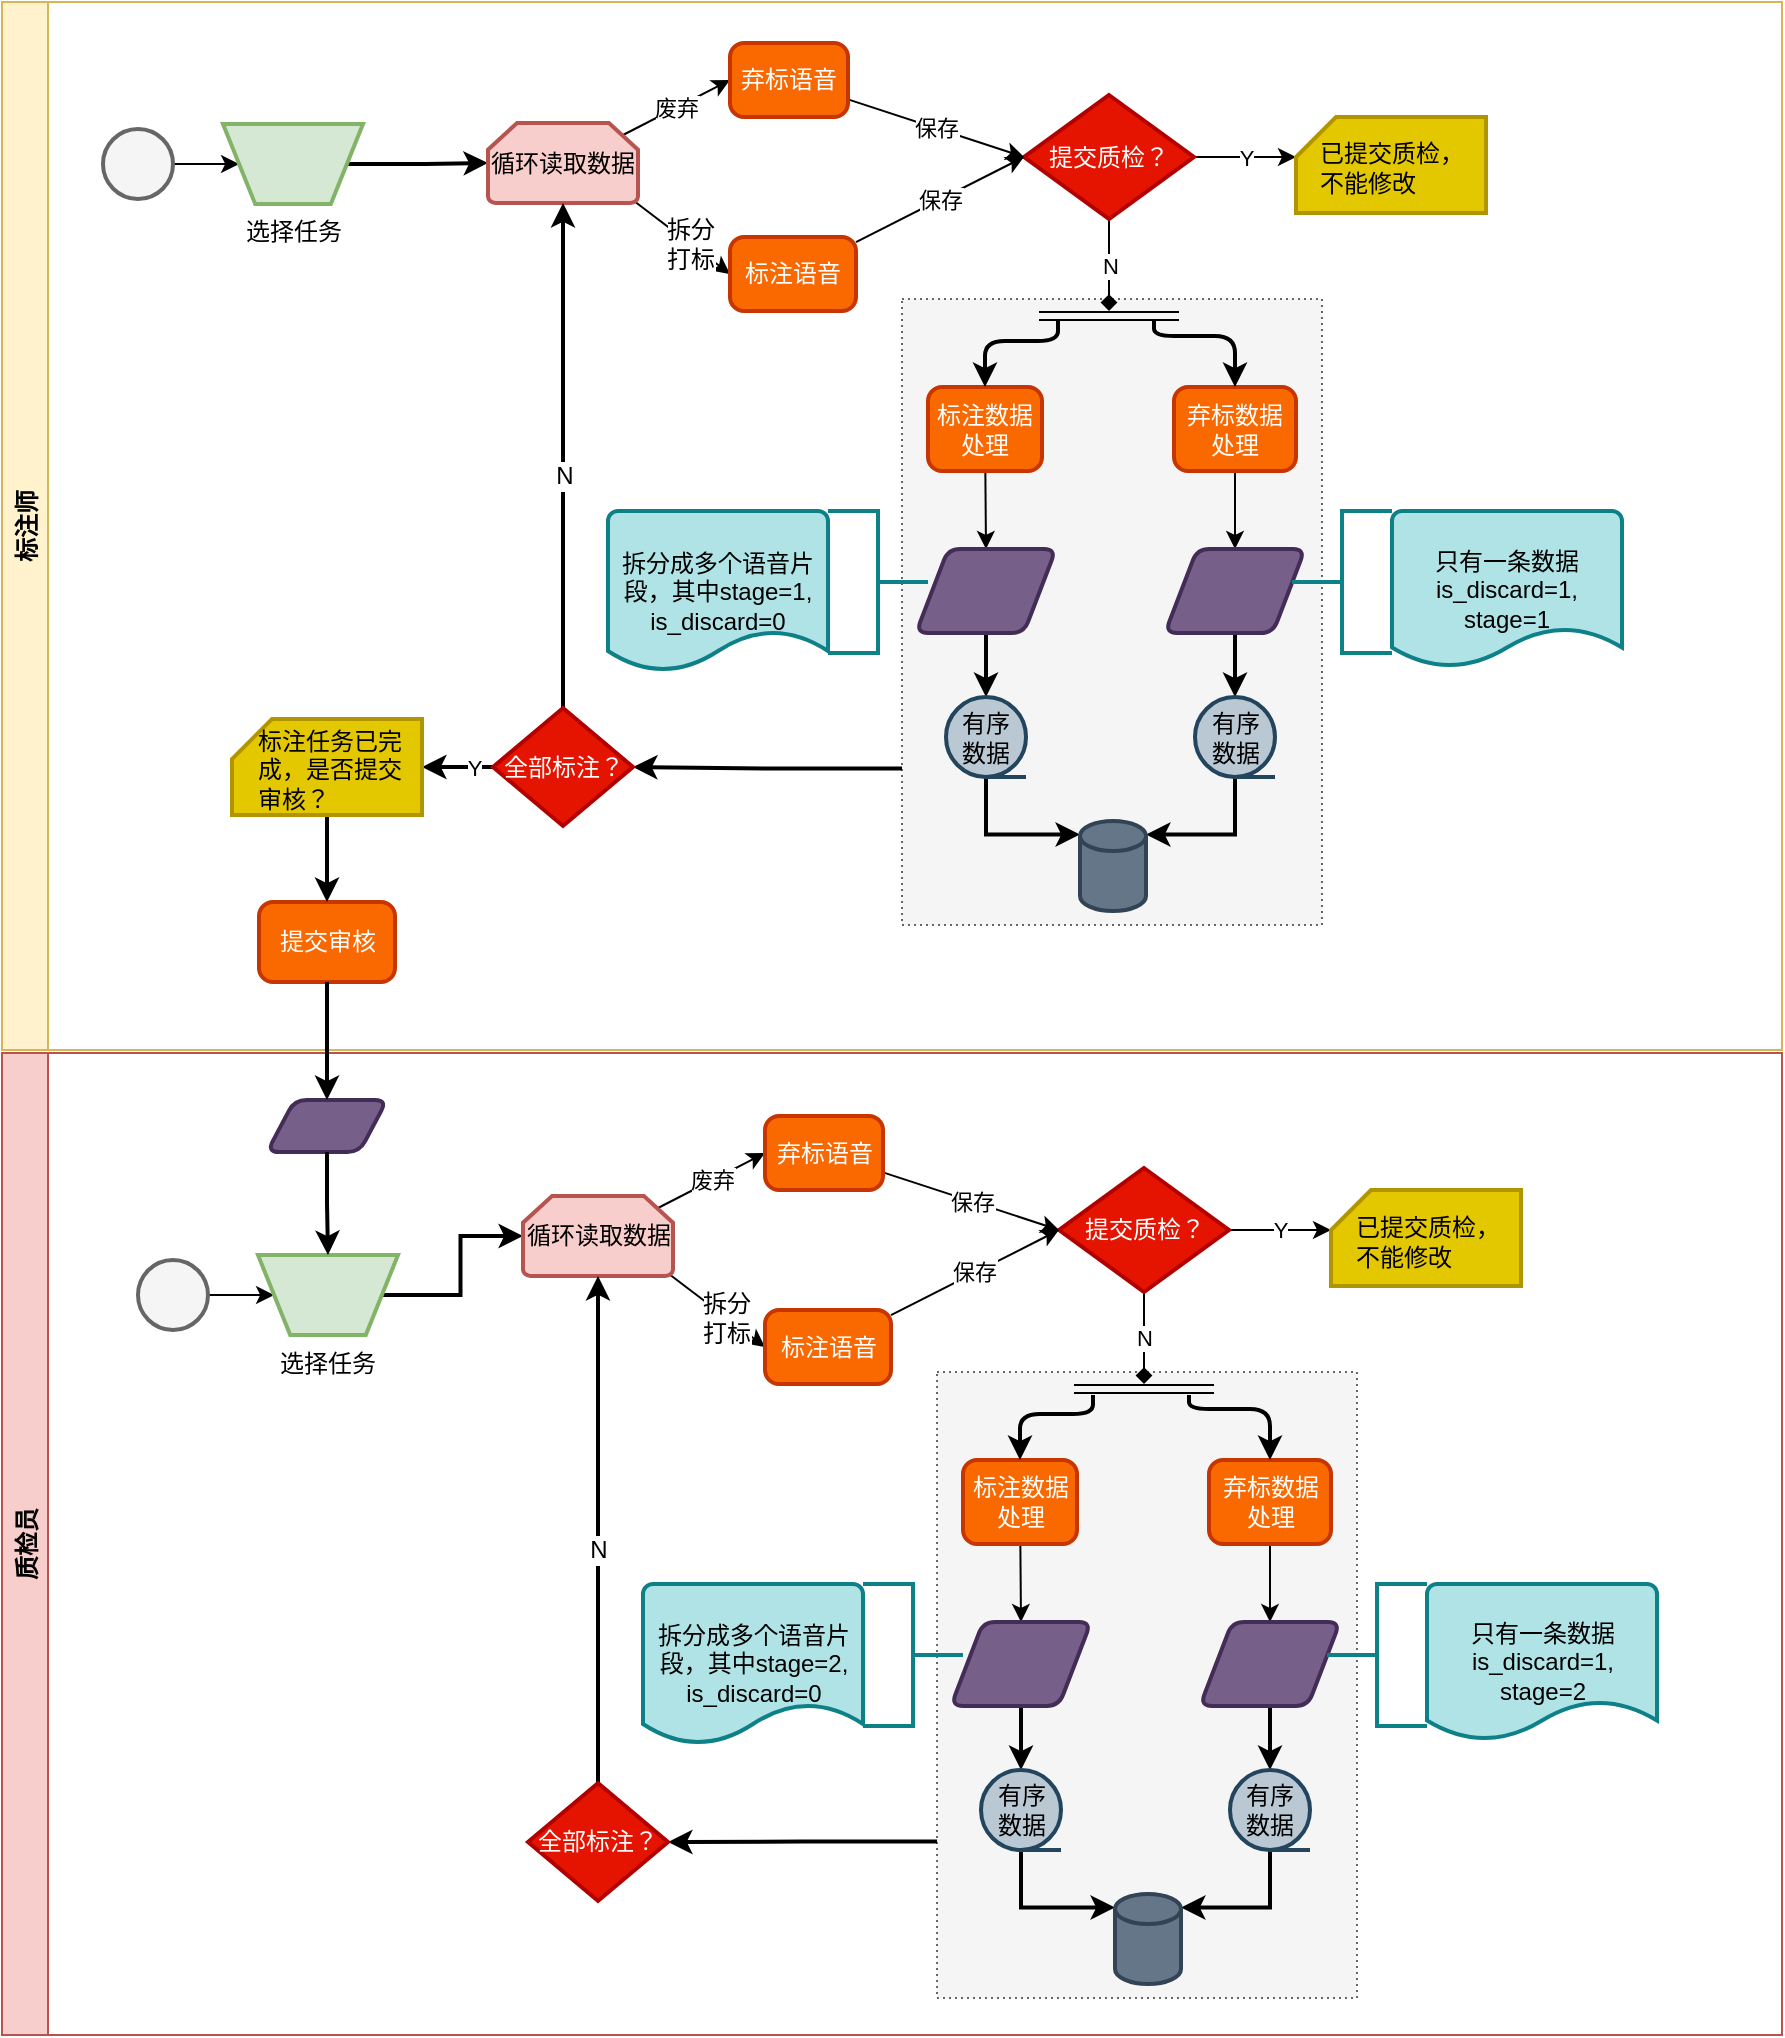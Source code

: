 <mxfile version="11.3.1" type="github" pages="1"><diagram id="CZjxZRCPXwb_QQ-ab7sO" name="第 1 页"><mxGraphModel dx="1412" dy="900" grid="1" gridSize="10" guides="1" tooltips="1" connect="1" arrows="1" fold="1" page="1" pageScale="1" pageWidth="827" pageHeight="1169" math="0" shadow="0"><root><mxCell id="0"/><mxCell id="1" parent="0"/><mxCell id="dYsrpor6kG66DHCL_pji-4" value="标注师" style="swimlane;fillColor=#fff2cc;strokeColor=#d6b656;rotation=-90;" vertex="1" parent="1"><mxGeometry x="327" y="-180" width="524" height="890" as="geometry"/></mxCell><mxCell id="dYsrpor6kG66DHCL_pji-70" value="" style="rounded=0;whiteSpace=wrap;html=1;fillColor=#f5f5f5;strokeColor=#666666;fontColor=#333333;dashed=1;dashPattern=1 2;" vertex="1" parent="dYsrpor6kG66DHCL_pji-4"><mxGeometry x="267" y="331.5" width="210" height="313" as="geometry"/></mxCell><mxCell id="dYsrpor6kG66DHCL_pji-73" style="edgeStyle=orthogonalEdgeStyle;rounded=0;orthogonalLoop=1;jettySize=auto;html=1;exitX=0;exitY=0.75;exitDx=0;exitDy=0;entryX=1;entryY=0.5;entryDx=0;entryDy=0;entryPerimeter=0;endArrow=classic;endFill=1;strokeWidth=2;" edge="1" parent="dYsrpor6kG66DHCL_pji-4" source="dYsrpor6kG66DHCL_pji-70" target="dYsrpor6kG66DHCL_pji-72"><mxGeometry relative="1" as="geometry"/></mxCell><mxCell id="dYsrpor6kG66DHCL_pji-11" style="edgeStyle=orthogonalEdgeStyle;rounded=0;orthogonalLoop=1;jettySize=auto;html=1;entryX=0;entryY=0.5;entryDx=0;entryDy=0;" edge="1" parent="dYsrpor6kG66DHCL_pji-4" source="dYsrpor6kG66DHCL_pji-7" target="dYsrpor6kG66DHCL_pji-9"><mxGeometry relative="1" as="geometry"/></mxCell><mxCell id="dYsrpor6kG66DHCL_pji-7" value="" style="strokeWidth=2;html=1;shape=mxgraph.flowchart.start_2;whiteSpace=wrap;rotation=-90;fillColor=#f5f5f5;strokeColor=#666666;fontColor=#333333;" vertex="1" parent="dYsrpor6kG66DHCL_pji-4"><mxGeometry x="-132.5" y="246.5" width="35" height="35" as="geometry"/></mxCell><mxCell id="dYsrpor6kG66DHCL_pji-13" style="rounded=0;orthogonalLoop=1;jettySize=auto;html=1;entryX=0;entryY=0.5;entryDx=0;entryDy=0;exitX=0.98;exitY=0.985;exitDx=0;exitDy=0;exitPerimeter=0;" edge="1" parent="dYsrpor6kG66DHCL_pji-4" source="dYsrpor6kG66DHCL_pji-63" target="dYsrpor6kG66DHCL_pji-24"><mxGeometry relative="1" as="geometry"><mxPoint x="174.5" y="282.9" as="sourcePoint"/></mxGeometry></mxCell><mxCell id="dYsrpor6kG66DHCL_pji-35" value="拆分&lt;br&gt;打标" style="text;html=1;resizable=0;points=[];align=center;verticalAlign=middle;labelBackgroundColor=#ffffff;" vertex="1" connectable="0" parent="dYsrpor6kG66DHCL_pji-13"><mxGeometry x="-0.23" y="-1" relative="1" as="geometry"><mxPoint x="10" y="6.5" as="offset"/></mxGeometry></mxCell><mxCell id="dYsrpor6kG66DHCL_pji-28" value="废弃" style="edgeStyle=none;rounded=0;orthogonalLoop=1;jettySize=auto;html=1;exitX=0.9;exitY=0.15;exitDx=0;exitDy=0;entryX=0;entryY=0.5;entryDx=0;entryDy=0;exitPerimeter=0;" edge="1" parent="dYsrpor6kG66DHCL_pji-4" source="dYsrpor6kG66DHCL_pji-63" target="dYsrpor6kG66DHCL_pji-25"><mxGeometry relative="1" as="geometry"><mxPoint x="176" y="263.5" as="sourcePoint"/></mxGeometry></mxCell><mxCell id="dYsrpor6kG66DHCL_pji-65" style="edgeStyle=orthogonalEdgeStyle;rounded=0;orthogonalLoop=1;jettySize=auto;html=1;entryX=0;entryY=0.5;entryDx=0;entryDy=0;entryPerimeter=0;endArrow=classic;endFill=1;strokeWidth=2;" edge="1" parent="dYsrpor6kG66DHCL_pji-4" source="dYsrpor6kG66DHCL_pji-9" target="dYsrpor6kG66DHCL_pji-63"><mxGeometry relative="1" as="geometry"/></mxCell><mxCell id="dYsrpor6kG66DHCL_pji-9" value="选择任务" style="verticalLabelPosition=bottom;verticalAlign=top;html=1;strokeWidth=2;shape=trapezoid;perimeter=trapezoidPerimeter;whiteSpace=wrap;size=0.23;arcSize=10;flipV=1;fillColor=#d5e8d4;rotation=0;strokeColor=#82b366;" vertex="1" parent="dYsrpor6kG66DHCL_pji-4"><mxGeometry x="-72.5" y="244" width="70" height="40" as="geometry"/></mxCell><mxCell id="dYsrpor6kG66DHCL_pji-16" value="Y" style="edgeStyle=orthogonalEdgeStyle;rounded=0;orthogonalLoop=1;jettySize=auto;html=1;entryX=0;entryY=0;entryDx=0;entryDy=20;entryPerimeter=0;" edge="1" parent="dYsrpor6kG66DHCL_pji-4" source="dYsrpor6kG66DHCL_pji-12" target="dYsrpor6kG66DHCL_pji-15"><mxGeometry relative="1" as="geometry"/></mxCell><mxCell id="dYsrpor6kG66DHCL_pji-32" value="N" style="edgeStyle=none;rounded=0;orthogonalLoop=1;jettySize=auto;html=1;exitX=0.5;exitY=1;exitDx=0;exitDy=0;exitPerimeter=0;entryX=0.5;entryY=0;entryDx=0;entryDy=0;endArrow=diamond;endFill=1;" edge="1" parent="dYsrpor6kG66DHCL_pji-4" source="dYsrpor6kG66DHCL_pji-12"><mxGeometry relative="1" as="geometry"><mxPoint x="370.5" y="337.5" as="targetPoint"/></mxGeometry></mxCell><mxCell id="dYsrpor6kG66DHCL_pji-12" value="提交质检？" style="strokeWidth=2;html=1;shape=mxgraph.flowchart.decision;whiteSpace=wrap;fillColor=#e51400;strokeColor=#B20000;fontColor=#ffffff;" vertex="1" parent="dYsrpor6kG66DHCL_pji-4"><mxGeometry x="328" y="229.5" width="85" height="62" as="geometry"/></mxCell><mxCell id="dYsrpor6kG66DHCL_pji-15" value="" style="verticalLabelPosition=bottom;verticalAlign=top;html=1;strokeWidth=2;shape=card;whiteSpace=wrap;size=20;arcSize=12;fillColor=#e3c800;strokeColor=#B09500;fontColor=#ffffff;" vertex="1" parent="dYsrpor6kG66DHCL_pji-4"><mxGeometry x="464" y="240.5" width="95" height="48" as="geometry"/></mxCell><mxCell id="dYsrpor6kG66DHCL_pji-19" value="已提交质检，&lt;br&gt;不能修改" style="text;html=1;strokeColor=none;fillColor=none;align=left;verticalAlign=middle;whiteSpace=wrap;rounded=0;" vertex="1" parent="dYsrpor6kG66DHCL_pji-4"><mxGeometry x="474" y="256" width="75" height="20" as="geometry"/></mxCell><mxCell id="dYsrpor6kG66DHCL_pji-30" value="保存" style="edgeStyle=none;rounded=0;orthogonalLoop=1;jettySize=auto;html=1;entryX=0;entryY=0.5;entryDx=0;entryDy=0;entryPerimeter=0;" edge="1" parent="dYsrpor6kG66DHCL_pji-4" source="dYsrpor6kG66DHCL_pji-24" target="dYsrpor6kG66DHCL_pji-12"><mxGeometry relative="1" as="geometry"/></mxCell><mxCell id="dYsrpor6kG66DHCL_pji-24" value="标注语音" style="rounded=1;whiteSpace=wrap;html=1;absoluteArcSize=1;arcSize=14;strokeWidth=2;fillColor=#fa6800;strokeColor=#C73500;fontColor=#ffffff;" vertex="1" parent="dYsrpor6kG66DHCL_pji-4"><mxGeometry x="181" y="300.5" width="63" height="37" as="geometry"/></mxCell><mxCell id="dYsrpor6kG66DHCL_pji-29" value="保存" style="edgeStyle=none;rounded=0;orthogonalLoop=1;jettySize=auto;html=1;entryX=0;entryY=0.5;entryDx=0;entryDy=0;entryPerimeter=0;" edge="1" parent="dYsrpor6kG66DHCL_pji-4" source="dYsrpor6kG66DHCL_pji-25" target="dYsrpor6kG66DHCL_pji-12"><mxGeometry relative="1" as="geometry"><mxPoint x="321" y="256.5" as="targetPoint"/></mxGeometry></mxCell><mxCell id="dYsrpor6kG66DHCL_pji-25" value="弃标语音" style="rounded=1;whiteSpace=wrap;html=1;absoluteArcSize=1;arcSize=14;strokeWidth=2;fillColor=#fa6800;strokeColor=#C73500;fontColor=#ffffff;" vertex="1" parent="dYsrpor6kG66DHCL_pji-4"><mxGeometry x="181" y="203.5" width="59" height="37" as="geometry"/></mxCell><mxCell id="dYsrpor6kG66DHCL_pji-37" value="" style="shape=link;html=1;" edge="1" parent="dYsrpor6kG66DHCL_pji-4"><mxGeometry width="50" height="50" relative="1" as="geometry"><mxPoint x="335.5" y="340" as="sourcePoint"/><mxPoint x="405.5" y="340" as="targetPoint"/></mxGeometry></mxCell><mxCell id="dYsrpor6kG66DHCL_pji-43" style="edgeStyle=none;rounded=0;orthogonalLoop=1;jettySize=auto;html=1;entryX=0.5;entryY=0;entryDx=0;entryDy=0;endArrow=classic;endFill=1;" edge="1" parent="dYsrpor6kG66DHCL_pji-4" source="dYsrpor6kG66DHCL_pji-39" target="dYsrpor6kG66DHCL_pji-41"><mxGeometry relative="1" as="geometry"/></mxCell><mxCell id="dYsrpor6kG66DHCL_pji-39" value="标注数据处理" style="rounded=1;whiteSpace=wrap;html=1;absoluteArcSize=1;arcSize=14;strokeWidth=2;fillColor=#fa6800;strokeColor=#C73500;fontColor=#ffffff;" vertex="1" parent="dYsrpor6kG66DHCL_pji-4"><mxGeometry x="280" y="375.5" width="57" height="42" as="geometry"/></mxCell><mxCell id="dYsrpor6kG66DHCL_pji-44" style="edgeStyle=none;rounded=0;orthogonalLoop=1;jettySize=auto;html=1;entryX=0.5;entryY=0;entryDx=0;entryDy=0;endArrow=classic;endFill=1;" edge="1" parent="dYsrpor6kG66DHCL_pji-4" source="dYsrpor6kG66DHCL_pji-40" target="dYsrpor6kG66DHCL_pji-42"><mxGeometry relative="1" as="geometry"/></mxCell><mxCell id="dYsrpor6kG66DHCL_pji-40" value="弃标数据处理" style="rounded=1;whiteSpace=wrap;html=1;absoluteArcSize=1;arcSize=14;strokeWidth=2;fillColor=#fa6800;strokeColor=#C73500;fontColor=#ffffff;" vertex="1" parent="dYsrpor6kG66DHCL_pji-4"><mxGeometry x="403" y="375.5" width="61" height="42" as="geometry"/></mxCell><mxCell id="dYsrpor6kG66DHCL_pji-56" style="edgeStyle=orthogonalEdgeStyle;rounded=0;orthogonalLoop=1;jettySize=auto;html=1;endArrow=classic;endFill=1;strokeWidth=2;" edge="1" parent="dYsrpor6kG66DHCL_pji-4" source="dYsrpor6kG66DHCL_pji-41" target="dYsrpor6kG66DHCL_pji-53"><mxGeometry relative="1" as="geometry"/></mxCell><mxCell id="dYsrpor6kG66DHCL_pji-41" value="" style="verticalLabelPosition=bottom;verticalAlign=top;html=1;strokeWidth=2;shape=parallelogram;perimeter=parallelogramPerimeter;whiteSpace=wrap;rounded=1;arcSize=12;size=0.23;fillColor=#76608a;strokeColor=#432D57;fontColor=#ffffff;" vertex="1" parent="dYsrpor6kG66DHCL_pji-4"><mxGeometry x="274" y="456.5" width="70" height="42" as="geometry"/></mxCell><mxCell id="dYsrpor6kG66DHCL_pji-57" style="edgeStyle=orthogonalEdgeStyle;rounded=0;orthogonalLoop=1;jettySize=auto;html=1;endArrow=classic;endFill=1;strokeWidth=2;" edge="1" parent="dYsrpor6kG66DHCL_pji-4" source="dYsrpor6kG66DHCL_pji-42" target="dYsrpor6kG66DHCL_pji-54"><mxGeometry relative="1" as="geometry"/></mxCell><mxCell id="dYsrpor6kG66DHCL_pji-42" value="" style="verticalLabelPosition=bottom;verticalAlign=top;html=1;strokeWidth=2;shape=parallelogram;perimeter=parallelogramPerimeter;whiteSpace=wrap;rounded=1;arcSize=12;size=0.23;fillColor=#76608a;strokeColor=#432D57;fontColor=#ffffff;" vertex="1" parent="dYsrpor6kG66DHCL_pji-4"><mxGeometry x="398.5" y="456.5" width="70" height="42" as="geometry"/></mxCell><mxCell id="dYsrpor6kG66DHCL_pji-45" value="" style="strokeWidth=2;html=1;shape=mxgraph.flowchart.annotation_2;align=left;pointerEvents=1;fillColor=#b0e3e6;strokeColor=#0e8088;" vertex="1" parent="dYsrpor6kG66DHCL_pji-4"><mxGeometry x="462" y="437.5" width="50" height="71" as="geometry"/></mxCell><mxCell id="dYsrpor6kG66DHCL_pji-47" value="只有一条数据&lt;br&gt;is_discard=1,&lt;br&gt;stage=1" style="strokeWidth=2;html=1;shape=mxgraph.flowchart.document2;whiteSpace=wrap;size=0.25;fillColor=#b0e3e6;strokeColor=#0e8088;" vertex="1" parent="dYsrpor6kG66DHCL_pji-4"><mxGeometry x="512" y="437.5" width="115" height="78" as="geometry"/></mxCell><mxCell id="dYsrpor6kG66DHCL_pji-48" value="" style="strokeWidth=2;html=1;shape=mxgraph.flowchart.annotation_2;align=left;pointerEvents=1;fillColor=#b0e3e6;rotation=180;strokeColor=#0e8088;" vertex="1" parent="dYsrpor6kG66DHCL_pji-4"><mxGeometry x="230" y="437.5" width="50" height="71" as="geometry"/></mxCell><mxCell id="dYsrpor6kG66DHCL_pji-49" value="拆分成多个语音片段，其中stage=1,&lt;br&gt;is_discard=0" style="strokeWidth=2;html=1;shape=mxgraph.flowchart.document2;whiteSpace=wrap;size=0.25;fillColor=#b0e3e6;strokeColor=#0e8088;" vertex="1" parent="dYsrpor6kG66DHCL_pji-4"><mxGeometry x="120" y="437.5" width="110" height="80" as="geometry"/></mxCell><mxCell id="dYsrpor6kG66DHCL_pji-58" style="edgeStyle=orthogonalEdgeStyle;rounded=0;orthogonalLoop=1;jettySize=auto;html=1;entryX=0;entryY=0.15;entryDx=0;entryDy=0;entryPerimeter=0;endArrow=classic;endFill=1;strokeWidth=2;exitX=0.5;exitY=1;exitDx=0;exitDy=0;exitPerimeter=0;" edge="1" parent="dYsrpor6kG66DHCL_pji-4" source="dYsrpor6kG66DHCL_pji-53" target="dYsrpor6kG66DHCL_pji-55"><mxGeometry relative="1" as="geometry"/></mxCell><mxCell id="dYsrpor6kG66DHCL_pji-53" value="有序&lt;br&gt;数据" style="strokeWidth=2;html=1;shape=mxgraph.flowchart.sequential_data;whiteSpace=wrap;fillColor=#bac8d3;strokeColor=#23445d;" vertex="1" parent="dYsrpor6kG66DHCL_pji-4"><mxGeometry x="289" y="530.5" width="40" height="40" as="geometry"/></mxCell><mxCell id="dYsrpor6kG66DHCL_pji-59" style="edgeStyle=orthogonalEdgeStyle;rounded=0;orthogonalLoop=1;jettySize=auto;html=1;entryX=1;entryY=0.15;entryDx=0;entryDy=0;entryPerimeter=0;endArrow=classic;endFill=1;strokeWidth=2;exitX=0.5;exitY=1;exitDx=0;exitDy=0;exitPerimeter=0;" edge="1" parent="dYsrpor6kG66DHCL_pji-4" source="dYsrpor6kG66DHCL_pji-54" target="dYsrpor6kG66DHCL_pji-55"><mxGeometry relative="1" as="geometry"/></mxCell><mxCell id="dYsrpor6kG66DHCL_pji-54" value="有序&lt;br&gt;数据" style="strokeWidth=2;html=1;shape=mxgraph.flowchart.sequential_data;whiteSpace=wrap;fillColor=#bac8d3;strokeColor=#23445d;" vertex="1" parent="dYsrpor6kG66DHCL_pji-4"><mxGeometry x="413.5" y="530.5" width="40" height="40" as="geometry"/></mxCell><mxCell id="dYsrpor6kG66DHCL_pji-55" value="" style="strokeWidth=2;html=1;shape=mxgraph.flowchart.database;whiteSpace=wrap;fillColor=#647687;strokeColor=#314354;fontColor=#ffffff;" vertex="1" parent="dYsrpor6kG66DHCL_pji-4"><mxGeometry x="356" y="592.5" width="33" height="45" as="geometry"/></mxCell><mxCell id="dYsrpor6kG66DHCL_pji-63" value="循环读取数据" style="strokeWidth=2;html=1;shape=mxgraph.flowchart.loop_limit;whiteSpace=wrap;fillColor=#f8cecc;strokeColor=#b85450;" vertex="1" parent="dYsrpor6kG66DHCL_pji-4"><mxGeometry x="60" y="243.5" width="75" height="40" as="geometry"/></mxCell><mxCell id="dYsrpor6kG66DHCL_pji-50" value="" style="endArrow=classic;html=1;edgeStyle=orthogonalEdgeStyle;entryX=0.5;entryY=0;entryDx=0;entryDy=0;strokeWidth=2;" edge="1" parent="dYsrpor6kG66DHCL_pji-4" target="dYsrpor6kG66DHCL_pji-39"><mxGeometry width="50" height="50" relative="1" as="geometry"><mxPoint x="345" y="342.5" as="sourcePoint"/><mxPoint x="210.5" y="362.5" as="targetPoint"/><Array as="points"><mxPoint x="345" y="352.5"/><mxPoint x="309" y="352.5"/></Array></mxGeometry></mxCell><mxCell id="dYsrpor6kG66DHCL_pji-74" style="edgeStyle=orthogonalEdgeStyle;rounded=0;orthogonalLoop=1;jettySize=auto;html=1;entryX=0.5;entryY=1;entryDx=0;entryDy=0;entryPerimeter=0;endArrow=classic;endFill=1;strokeWidth=2;" edge="1" parent="dYsrpor6kG66DHCL_pji-4" source="dYsrpor6kG66DHCL_pji-72" target="dYsrpor6kG66DHCL_pji-63"><mxGeometry relative="1" as="geometry"/></mxCell><mxCell id="dYsrpor6kG66DHCL_pji-75" value="N" style="text;html=1;resizable=0;points=[];align=center;verticalAlign=middle;labelBackgroundColor=#ffffff;" vertex="1" connectable="0" parent="dYsrpor6kG66DHCL_pji-74"><mxGeometry y="-10" relative="1" as="geometry"><mxPoint x="-10" y="10" as="offset"/></mxGeometry></mxCell><mxCell id="dYsrpor6kG66DHCL_pji-122" value="Y" style="edgeStyle=orthogonalEdgeStyle;rounded=0;orthogonalLoop=1;jettySize=auto;html=1;exitX=0;exitY=0.5;exitDx=0;exitDy=0;exitPerimeter=0;entryX=1;entryY=0.5;entryDx=0;entryDy=0;endArrow=classic;endFill=1;strokeWidth=2;entryPerimeter=0;" edge="1" parent="dYsrpor6kG66DHCL_pji-4" source="dYsrpor6kG66DHCL_pji-72" target="dYsrpor6kG66DHCL_pji-131"><mxGeometry x="-0.429" relative="1" as="geometry"><mxPoint as="offset"/></mxGeometry></mxCell><mxCell id="dYsrpor6kG66DHCL_pji-72" value="全部标注？" style="strokeWidth=2;html=1;shape=mxgraph.flowchart.decision;whiteSpace=wrap;fillColor=#e51400;strokeColor=#B20000;fontColor=#ffffff;" vertex="1" parent="dYsrpor6kG66DHCL_pji-4"><mxGeometry x="62.5" y="536" width="70" height="59" as="geometry"/></mxCell><mxCell id="dYsrpor6kG66DHCL_pji-51" value="" style="endArrow=classic;html=1;entryX=0.5;entryY=0;entryDx=0;entryDy=0;edgeStyle=orthogonalEdgeStyle;strokeWidth=2;" edge="1" parent="dYsrpor6kG66DHCL_pji-4" target="dYsrpor6kG66DHCL_pji-40"><mxGeometry width="50" height="50" relative="1" as="geometry"><mxPoint x="393" y="342.5" as="sourcePoint"/><mxPoint x="594.5" y="354.5" as="targetPoint"/><Array as="points"><mxPoint x="393" y="350"/><mxPoint x="434" y="350"/></Array></mxGeometry></mxCell><mxCell id="dYsrpor6kG66DHCL_pji-120" value="提交审核" style="rounded=1;whiteSpace=wrap;html=1;absoluteArcSize=1;arcSize=14;strokeWidth=2;fillColor=#fa6800;strokeColor=#C73500;fontColor=#ffffff;" vertex="1" parent="dYsrpor6kG66DHCL_pji-4"><mxGeometry x="-54.5" y="633" width="68" height="40" as="geometry"/></mxCell><mxCell id="dYsrpor6kG66DHCL_pji-133" style="edgeStyle=orthogonalEdgeStyle;rounded=0;orthogonalLoop=1;jettySize=auto;html=1;entryX=0.5;entryY=0;entryDx=0;entryDy=0;endArrow=classic;endFill=1;strokeWidth=2;" edge="1" parent="dYsrpor6kG66DHCL_pji-4" source="dYsrpor6kG66DHCL_pji-131" target="dYsrpor6kG66DHCL_pji-120"><mxGeometry relative="1" as="geometry"/></mxCell><mxCell id="dYsrpor6kG66DHCL_pji-131" value="" style="verticalLabelPosition=bottom;verticalAlign=top;html=1;strokeWidth=2;shape=card;whiteSpace=wrap;size=20;arcSize=12;fillColor=#e3c800;strokeColor=#B09500;fontColor=#ffffff;" vertex="1" parent="dYsrpor6kG66DHCL_pji-4"><mxGeometry x="-68" y="541.5" width="95" height="48" as="geometry"/></mxCell><mxCell id="dYsrpor6kG66DHCL_pji-132" value="标注任务已完成，是否提交审核？" style="text;html=1;strokeColor=none;fillColor=none;align=left;verticalAlign=middle;whiteSpace=wrap;rounded=0;" vertex="1" parent="dYsrpor6kG66DHCL_pji-4"><mxGeometry x="-57" y="557" width="75" height="20" as="geometry"/></mxCell><mxCell id="dYsrpor6kG66DHCL_pji-5" value="质检员" style="swimlane;fillColor=#f8cecc;strokeColor=#b85450;rotation=-90;" vertex="1" parent="1"><mxGeometry x="343.5" y="329" width="491" height="890" as="geometry"/></mxCell><mxCell id="dYsrpor6kG66DHCL_pji-126" value="" style="verticalLabelPosition=bottom;verticalAlign=top;html=1;strokeWidth=2;shape=parallelogram;perimeter=parallelogramPerimeter;whiteSpace=wrap;rounded=1;arcSize=12;size=0.23;fillColor=#76608a;strokeColor=#432D57;fontColor=#ffffff;" vertex="1" parent="dYsrpor6kG66DHCL_pji-5"><mxGeometry x="-67" y="223" width="60" height="26" as="geometry"/></mxCell><mxCell id="dYsrpor6kG66DHCL_pji-76" value="" style="rounded=0;whiteSpace=wrap;html=1;fillColor=#f5f5f5;strokeColor=#666666;fontColor=#333333;dashed=1;dashPattern=1 2;" vertex="1" parent="1"><mxGeometry x="611.5" y="688" width="210" height="313" as="geometry"/></mxCell><mxCell id="dYsrpor6kG66DHCL_pji-77" style="edgeStyle=orthogonalEdgeStyle;rounded=0;orthogonalLoop=1;jettySize=auto;html=1;exitX=0;exitY=0.75;exitDx=0;exitDy=0;entryX=1;entryY=0.5;entryDx=0;entryDy=0;entryPerimeter=0;endArrow=classic;endFill=1;strokeWidth=2;" edge="1" parent="1" source="dYsrpor6kG66DHCL_pji-76" target="dYsrpor6kG66DHCL_pji-116"><mxGeometry relative="1" as="geometry"/></mxCell><mxCell id="dYsrpor6kG66DHCL_pji-78" style="edgeStyle=orthogonalEdgeStyle;rounded=0;orthogonalLoop=1;jettySize=auto;html=1;entryX=0;entryY=0.5;entryDx=0;entryDy=0;" edge="1" parent="1" source="dYsrpor6kG66DHCL_pji-79" target="dYsrpor6kG66DHCL_pji-84"><mxGeometry relative="1" as="geometry"/></mxCell><mxCell id="dYsrpor6kG66DHCL_pji-79" value="" style="strokeWidth=2;html=1;shape=mxgraph.flowchart.start_2;whiteSpace=wrap;rotation=-90;fillColor=#f5f5f5;strokeColor=#666666;fontColor=#333333;" vertex="1" parent="1"><mxGeometry x="212" y="632" width="35" height="35" as="geometry"/></mxCell><mxCell id="dYsrpor6kG66DHCL_pji-80" style="rounded=0;orthogonalLoop=1;jettySize=auto;html=1;entryX=0;entryY=0.5;entryDx=0;entryDy=0;exitX=0.98;exitY=0.985;exitDx=0;exitDy=0;exitPerimeter=0;" edge="1" parent="1" source="dYsrpor6kG66DHCL_pji-112" target="dYsrpor6kG66DHCL_pji-91"><mxGeometry relative="1" as="geometry"><mxPoint x="192" y="819.4" as="sourcePoint"/></mxGeometry></mxCell><mxCell id="dYsrpor6kG66DHCL_pji-81" value="拆分&lt;br&gt;打标" style="text;html=1;resizable=0;points=[];align=center;verticalAlign=middle;labelBackgroundColor=#ffffff;" vertex="1" connectable="0" parent="dYsrpor6kG66DHCL_pji-80"><mxGeometry x="-0.23" y="-1" relative="1" as="geometry"><mxPoint x="10" y="6.5" as="offset"/></mxGeometry></mxCell><mxCell id="dYsrpor6kG66DHCL_pji-82" value="废弃" style="edgeStyle=none;rounded=0;orthogonalLoop=1;jettySize=auto;html=1;exitX=0.9;exitY=0.15;exitDx=0;exitDy=0;entryX=0;entryY=0.5;entryDx=0;entryDy=0;exitPerimeter=0;" edge="1" parent="1" source="dYsrpor6kG66DHCL_pji-112" target="dYsrpor6kG66DHCL_pji-93"><mxGeometry relative="1" as="geometry"><mxPoint x="193.5" y="800" as="sourcePoint"/></mxGeometry></mxCell><mxCell id="dYsrpor6kG66DHCL_pji-83" style="edgeStyle=orthogonalEdgeStyle;rounded=0;orthogonalLoop=1;jettySize=auto;html=1;entryX=0;entryY=0.5;entryDx=0;entryDy=0;entryPerimeter=0;endArrow=classic;endFill=1;strokeWidth=2;" edge="1" parent="1" source="dYsrpor6kG66DHCL_pji-84" target="dYsrpor6kG66DHCL_pji-112"><mxGeometry relative="1" as="geometry"/></mxCell><mxCell id="dYsrpor6kG66DHCL_pji-84" value="选择任务" style="verticalLabelPosition=bottom;verticalAlign=top;html=1;strokeWidth=2;shape=trapezoid;perimeter=trapezoidPerimeter;whiteSpace=wrap;size=0.23;arcSize=10;flipV=1;fillColor=#d5e8d4;rotation=0;strokeColor=#82b366;" vertex="1" parent="1"><mxGeometry x="272" y="629.5" width="70" height="40" as="geometry"/></mxCell><mxCell id="dYsrpor6kG66DHCL_pji-85" value="Y" style="edgeStyle=orthogonalEdgeStyle;rounded=0;orthogonalLoop=1;jettySize=auto;html=1;entryX=0;entryY=0;entryDx=0;entryDy=20;entryPerimeter=0;" edge="1" parent="1" source="dYsrpor6kG66DHCL_pji-87" target="dYsrpor6kG66DHCL_pji-88"><mxGeometry relative="1" as="geometry"/></mxCell><mxCell id="dYsrpor6kG66DHCL_pji-86" value="N" style="edgeStyle=none;rounded=0;orthogonalLoop=1;jettySize=auto;html=1;exitX=0.5;exitY=1;exitDx=0;exitDy=0;exitPerimeter=0;entryX=0.5;entryY=0;entryDx=0;entryDy=0;endArrow=diamond;endFill=1;" edge="1" parent="1" source="dYsrpor6kG66DHCL_pji-87"><mxGeometry relative="1" as="geometry"><mxPoint x="715" y="694" as="targetPoint"/></mxGeometry></mxCell><mxCell id="dYsrpor6kG66DHCL_pji-87" value="提交质检？" style="strokeWidth=2;html=1;shape=mxgraph.flowchart.decision;whiteSpace=wrap;fillColor=#e51400;strokeColor=#B20000;fontColor=#ffffff;" vertex="1" parent="1"><mxGeometry x="672.5" y="586" width="85" height="62" as="geometry"/></mxCell><mxCell id="dYsrpor6kG66DHCL_pji-88" value="" style="verticalLabelPosition=bottom;verticalAlign=top;html=1;strokeWidth=2;shape=card;whiteSpace=wrap;size=20;arcSize=12;fillColor=#e3c800;strokeColor=#B09500;fontColor=#ffffff;" vertex="1" parent="1"><mxGeometry x="808.5" y="597" width="95" height="48" as="geometry"/></mxCell><mxCell id="dYsrpor6kG66DHCL_pji-89" value="已提交质检，&lt;br&gt;不能修改" style="text;html=1;strokeColor=none;fillColor=none;align=left;verticalAlign=middle;whiteSpace=wrap;rounded=0;" vertex="1" parent="1"><mxGeometry x="818.5" y="612.5" width="75" height="20" as="geometry"/></mxCell><mxCell id="dYsrpor6kG66DHCL_pji-90" value="保存" style="edgeStyle=none;rounded=0;orthogonalLoop=1;jettySize=auto;html=1;entryX=0;entryY=0.5;entryDx=0;entryDy=0;entryPerimeter=0;" edge="1" parent="1" source="dYsrpor6kG66DHCL_pji-91" target="dYsrpor6kG66DHCL_pji-87"><mxGeometry relative="1" as="geometry"/></mxCell><mxCell id="dYsrpor6kG66DHCL_pji-91" value="标注语音" style="rounded=1;whiteSpace=wrap;html=1;absoluteArcSize=1;arcSize=14;strokeWidth=2;fillColor=#fa6800;strokeColor=#C73500;fontColor=#ffffff;" vertex="1" parent="1"><mxGeometry x="525.5" y="657" width="63" height="37" as="geometry"/></mxCell><mxCell id="dYsrpor6kG66DHCL_pji-92" value="保存" style="edgeStyle=none;rounded=0;orthogonalLoop=1;jettySize=auto;html=1;entryX=0;entryY=0.5;entryDx=0;entryDy=0;entryPerimeter=0;" edge="1" parent="1" source="dYsrpor6kG66DHCL_pji-93" target="dYsrpor6kG66DHCL_pji-87"><mxGeometry relative="1" as="geometry"><mxPoint x="338.5" y="793" as="targetPoint"/></mxGeometry></mxCell><mxCell id="dYsrpor6kG66DHCL_pji-93" value="弃标语音" style="rounded=1;whiteSpace=wrap;html=1;absoluteArcSize=1;arcSize=14;strokeWidth=2;fillColor=#fa6800;strokeColor=#C73500;fontColor=#ffffff;" vertex="1" parent="1"><mxGeometry x="525.5" y="560" width="59" height="37" as="geometry"/></mxCell><mxCell id="dYsrpor6kG66DHCL_pji-94" value="" style="shape=link;html=1;" edge="1" parent="1"><mxGeometry width="50" height="50" relative="1" as="geometry"><mxPoint x="680" y="696.5" as="sourcePoint"/><mxPoint x="750" y="696.5" as="targetPoint"/></mxGeometry></mxCell><mxCell id="dYsrpor6kG66DHCL_pji-95" style="edgeStyle=none;rounded=0;orthogonalLoop=1;jettySize=auto;html=1;entryX=0.5;entryY=0;entryDx=0;entryDy=0;endArrow=classic;endFill=1;" edge="1" parent="1" source="dYsrpor6kG66DHCL_pji-96" target="dYsrpor6kG66DHCL_pji-100"><mxGeometry relative="1" as="geometry"/></mxCell><mxCell id="dYsrpor6kG66DHCL_pji-96" value="标注数据处理" style="rounded=1;whiteSpace=wrap;html=1;absoluteArcSize=1;arcSize=14;strokeWidth=2;fillColor=#fa6800;strokeColor=#C73500;fontColor=#ffffff;" vertex="1" parent="1"><mxGeometry x="624.5" y="732" width="57" height="42" as="geometry"/></mxCell><mxCell id="dYsrpor6kG66DHCL_pji-97" style="edgeStyle=none;rounded=0;orthogonalLoop=1;jettySize=auto;html=1;entryX=0.5;entryY=0;entryDx=0;entryDy=0;endArrow=classic;endFill=1;" edge="1" parent="1" source="dYsrpor6kG66DHCL_pji-98" target="dYsrpor6kG66DHCL_pji-102"><mxGeometry relative="1" as="geometry"/></mxCell><mxCell id="dYsrpor6kG66DHCL_pji-98" value="弃标数据处理" style="rounded=1;whiteSpace=wrap;html=1;absoluteArcSize=1;arcSize=14;strokeWidth=2;fillColor=#fa6800;strokeColor=#C73500;fontColor=#ffffff;" vertex="1" parent="1"><mxGeometry x="747.5" y="732" width="61" height="42" as="geometry"/></mxCell><mxCell id="dYsrpor6kG66DHCL_pji-99" style="edgeStyle=orthogonalEdgeStyle;rounded=0;orthogonalLoop=1;jettySize=auto;html=1;endArrow=classic;endFill=1;strokeWidth=2;" edge="1" parent="1" source="dYsrpor6kG66DHCL_pji-100" target="dYsrpor6kG66DHCL_pji-108"><mxGeometry relative="1" as="geometry"/></mxCell><mxCell id="dYsrpor6kG66DHCL_pji-100" value="" style="verticalLabelPosition=bottom;verticalAlign=top;html=1;strokeWidth=2;shape=parallelogram;perimeter=parallelogramPerimeter;whiteSpace=wrap;rounded=1;arcSize=12;size=0.23;fillColor=#76608a;strokeColor=#432D57;fontColor=#ffffff;" vertex="1" parent="1"><mxGeometry x="618.5" y="813" width="70" height="42" as="geometry"/></mxCell><mxCell id="dYsrpor6kG66DHCL_pji-101" style="edgeStyle=orthogonalEdgeStyle;rounded=0;orthogonalLoop=1;jettySize=auto;html=1;endArrow=classic;endFill=1;strokeWidth=2;" edge="1" parent="1" source="dYsrpor6kG66DHCL_pji-102" target="dYsrpor6kG66DHCL_pji-110"><mxGeometry relative="1" as="geometry"/></mxCell><mxCell id="dYsrpor6kG66DHCL_pji-102" value="" style="verticalLabelPosition=bottom;verticalAlign=top;html=1;strokeWidth=2;shape=parallelogram;perimeter=parallelogramPerimeter;whiteSpace=wrap;rounded=1;arcSize=12;size=0.23;fillColor=#76608a;strokeColor=#432D57;fontColor=#ffffff;" vertex="1" parent="1"><mxGeometry x="743" y="813" width="70" height="42" as="geometry"/></mxCell><mxCell id="dYsrpor6kG66DHCL_pji-103" value="" style="strokeWidth=2;html=1;shape=mxgraph.flowchart.annotation_2;align=left;pointerEvents=1;fillColor=#b0e3e6;strokeColor=#0e8088;" vertex="1" parent="1"><mxGeometry x="806.5" y="794" width="50" height="71" as="geometry"/></mxCell><mxCell id="dYsrpor6kG66DHCL_pji-104" value="只有一条数据&lt;br&gt;is_discard=1,&lt;br&gt;stage=2" style="strokeWidth=2;html=1;shape=mxgraph.flowchart.document2;whiteSpace=wrap;size=0.25;fillColor=#b0e3e6;strokeColor=#0e8088;" vertex="1" parent="1"><mxGeometry x="856.5" y="794" width="115" height="78" as="geometry"/></mxCell><mxCell id="dYsrpor6kG66DHCL_pji-105" value="" style="strokeWidth=2;html=1;shape=mxgraph.flowchart.annotation_2;align=left;pointerEvents=1;fillColor=#b0e3e6;rotation=180;strokeColor=#0e8088;" vertex="1" parent="1"><mxGeometry x="574.5" y="794" width="50" height="71" as="geometry"/></mxCell><mxCell id="dYsrpor6kG66DHCL_pji-106" value="拆分成多个语音片段，其中stage=2,&lt;br&gt;is_discard=0" style="strokeWidth=2;html=1;shape=mxgraph.flowchart.document2;whiteSpace=wrap;size=0.25;fillColor=#b0e3e6;strokeColor=#0e8088;" vertex="1" parent="1"><mxGeometry x="464.5" y="794" width="110" height="80" as="geometry"/></mxCell><mxCell id="dYsrpor6kG66DHCL_pji-107" style="edgeStyle=orthogonalEdgeStyle;rounded=0;orthogonalLoop=1;jettySize=auto;html=1;entryX=0;entryY=0.15;entryDx=0;entryDy=0;entryPerimeter=0;endArrow=classic;endFill=1;strokeWidth=2;exitX=0.5;exitY=1;exitDx=0;exitDy=0;exitPerimeter=0;" edge="1" parent="1" source="dYsrpor6kG66DHCL_pji-108" target="dYsrpor6kG66DHCL_pji-111"><mxGeometry relative="1" as="geometry"/></mxCell><mxCell id="dYsrpor6kG66DHCL_pji-108" value="有序&lt;br&gt;数据" style="strokeWidth=2;html=1;shape=mxgraph.flowchart.sequential_data;whiteSpace=wrap;fillColor=#bac8d3;strokeColor=#23445d;" vertex="1" parent="1"><mxGeometry x="633.5" y="887" width="40" height="40" as="geometry"/></mxCell><mxCell id="dYsrpor6kG66DHCL_pji-109" style="edgeStyle=orthogonalEdgeStyle;rounded=0;orthogonalLoop=1;jettySize=auto;html=1;entryX=1;entryY=0.15;entryDx=0;entryDy=0;entryPerimeter=0;endArrow=classic;endFill=1;strokeWidth=2;exitX=0.5;exitY=1;exitDx=0;exitDy=0;exitPerimeter=0;" edge="1" parent="1" source="dYsrpor6kG66DHCL_pji-110" target="dYsrpor6kG66DHCL_pji-111"><mxGeometry relative="1" as="geometry"/></mxCell><mxCell id="dYsrpor6kG66DHCL_pji-110" value="有序&lt;br&gt;数据" style="strokeWidth=2;html=1;shape=mxgraph.flowchart.sequential_data;whiteSpace=wrap;fillColor=#bac8d3;strokeColor=#23445d;" vertex="1" parent="1"><mxGeometry x="758" y="887" width="40" height="40" as="geometry"/></mxCell><mxCell id="dYsrpor6kG66DHCL_pji-111" value="" style="strokeWidth=2;html=1;shape=mxgraph.flowchart.database;whiteSpace=wrap;fillColor=#647687;strokeColor=#314354;fontColor=#ffffff;" vertex="1" parent="1"><mxGeometry x="700.5" y="949" width="33" height="45" as="geometry"/></mxCell><mxCell id="dYsrpor6kG66DHCL_pji-112" value="循环读取数据" style="strokeWidth=2;html=1;shape=mxgraph.flowchart.loop_limit;whiteSpace=wrap;fillColor=#f8cecc;strokeColor=#b85450;" vertex="1" parent="1"><mxGeometry x="404.5" y="600" width="75" height="40" as="geometry"/></mxCell><mxCell id="dYsrpor6kG66DHCL_pji-113" value="" style="endArrow=classic;html=1;edgeStyle=orthogonalEdgeStyle;entryX=0.5;entryY=0;entryDx=0;entryDy=0;strokeWidth=2;" edge="1" parent="1" target="dYsrpor6kG66DHCL_pji-96"><mxGeometry width="50" height="50" relative="1" as="geometry"><mxPoint x="689.5" y="699.5" as="sourcePoint"/><mxPoint x="228" y="899" as="targetPoint"/><Array as="points"><mxPoint x="689.5" y="709"/><mxPoint x="653.5" y="709"/></Array></mxGeometry></mxCell><mxCell id="dYsrpor6kG66DHCL_pji-114" style="edgeStyle=orthogonalEdgeStyle;rounded=0;orthogonalLoop=1;jettySize=auto;html=1;entryX=0.5;entryY=1;entryDx=0;entryDy=0;entryPerimeter=0;endArrow=classic;endFill=1;strokeWidth=2;" edge="1" parent="1" source="dYsrpor6kG66DHCL_pji-116" target="dYsrpor6kG66DHCL_pji-112"><mxGeometry relative="1" as="geometry"/></mxCell><mxCell id="dYsrpor6kG66DHCL_pji-115" value="N" style="text;html=1;resizable=0;points=[];align=center;verticalAlign=middle;labelBackgroundColor=#ffffff;" vertex="1" connectable="0" parent="dYsrpor6kG66DHCL_pji-114"><mxGeometry y="-10" relative="1" as="geometry"><mxPoint x="-10" y="10" as="offset"/></mxGeometry></mxCell><mxCell id="dYsrpor6kG66DHCL_pji-116" value="全部标注？" style="strokeWidth=2;html=1;shape=mxgraph.flowchart.decision;whiteSpace=wrap;fillColor=#e51400;strokeColor=#B20000;fontColor=#ffffff;" vertex="1" parent="1"><mxGeometry x="407" y="893.5" width="70" height="59" as="geometry"/></mxCell><mxCell id="dYsrpor6kG66DHCL_pji-117" value="" style="endArrow=classic;html=1;entryX=0.5;entryY=0;entryDx=0;entryDy=0;edgeStyle=orthogonalEdgeStyle;strokeWidth=2;" edge="1" parent="1" target="dYsrpor6kG66DHCL_pji-98"><mxGeometry width="50" height="50" relative="1" as="geometry"><mxPoint x="737.5" y="699.5" as="sourcePoint"/><mxPoint x="612" y="891" as="targetPoint"/><Array as="points"><mxPoint x="737.5" y="706.5"/><mxPoint x="778.5" y="706.5"/></Array></mxGeometry></mxCell><mxCell id="dYsrpor6kG66DHCL_pji-127" style="edgeStyle=orthogonalEdgeStyle;rounded=0;orthogonalLoop=1;jettySize=auto;html=1;entryX=0.5;entryY=0;entryDx=0;entryDy=0;endArrow=classic;endFill=1;strokeWidth=2;" edge="1" parent="1" source="dYsrpor6kG66DHCL_pji-120" target="dYsrpor6kG66DHCL_pji-126"><mxGeometry relative="1" as="geometry"/></mxCell><mxCell id="dYsrpor6kG66DHCL_pji-129" style="edgeStyle=orthogonalEdgeStyle;rounded=0;orthogonalLoop=1;jettySize=auto;html=1;endArrow=classic;endFill=1;strokeWidth=2;" edge="1" parent="1" source="dYsrpor6kG66DHCL_pji-126" target="dYsrpor6kG66DHCL_pji-84"><mxGeometry relative="1" as="geometry"/></mxCell></root></mxGraphModel></diagram></mxfile>